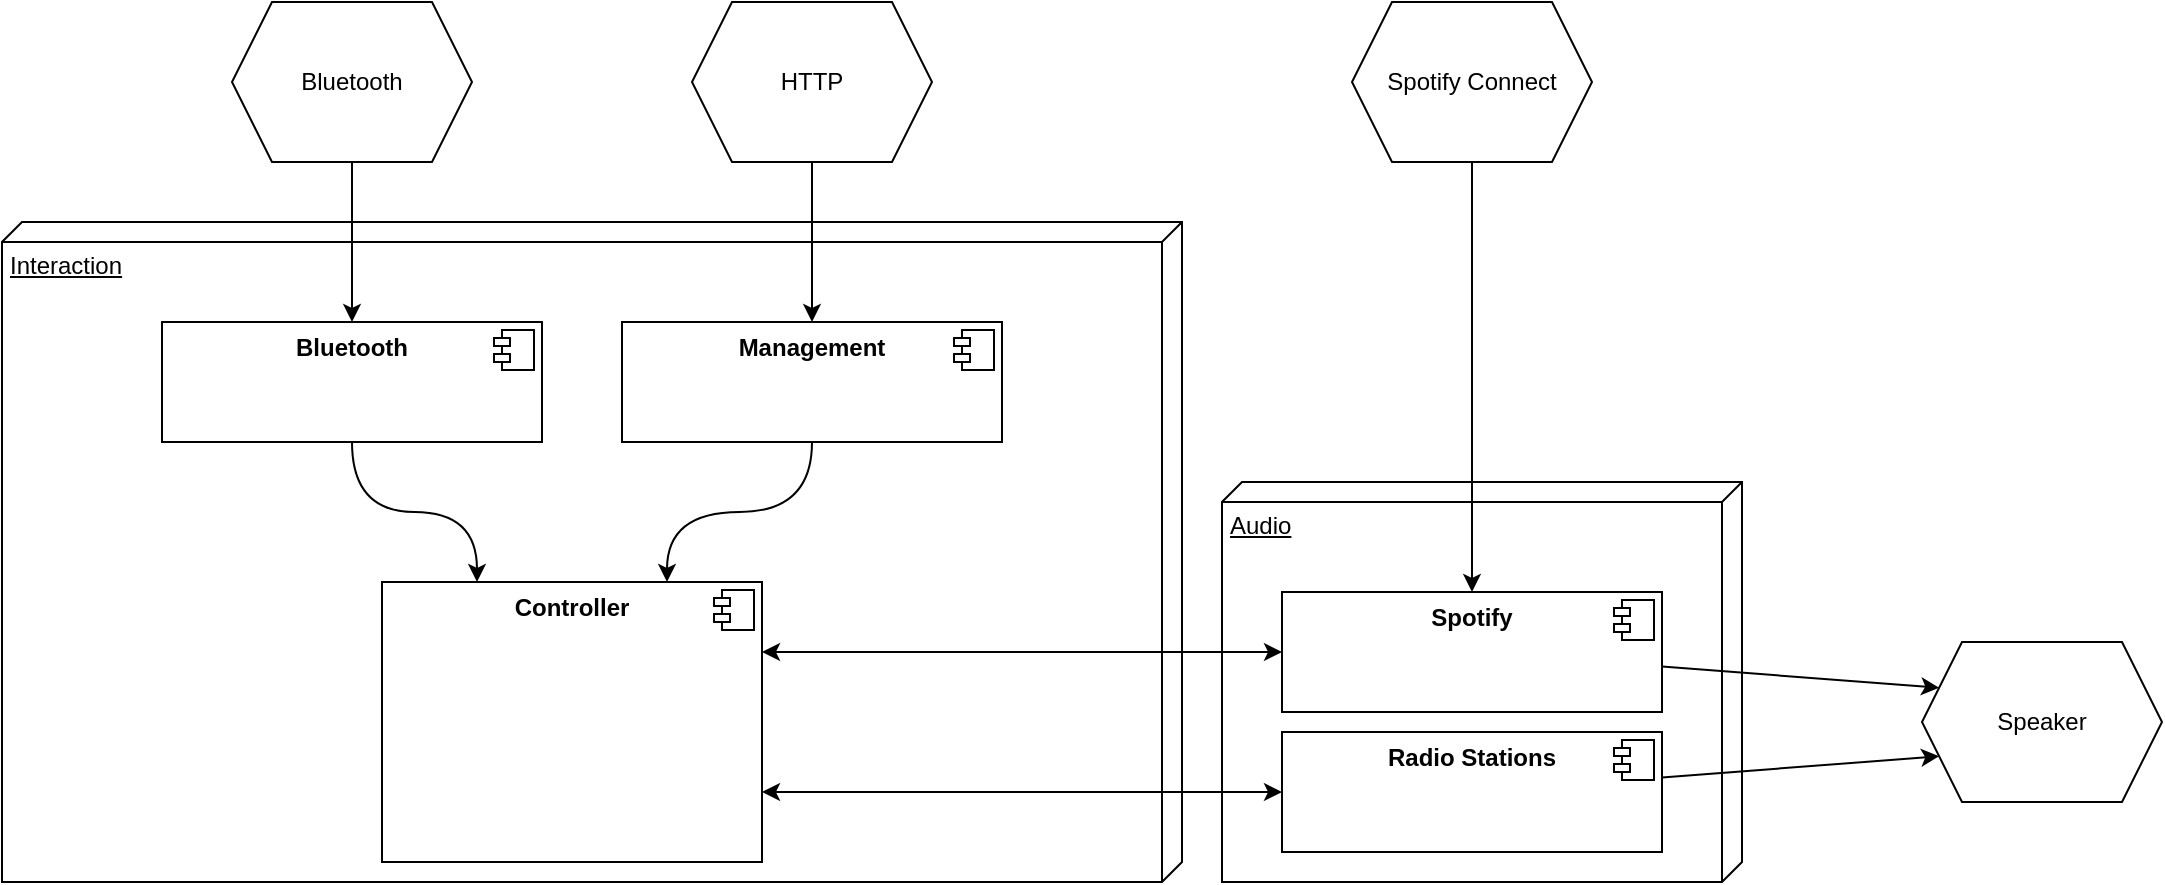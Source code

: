 <mxfile version="13.7.7" type="github">
  <diagram id="xbnkg5EebUnIhkIq8mLE" name="Page-1">
    <mxGraphModel dx="1422" dy="757" grid="1" gridSize="10" guides="1" tooltips="1" connect="1" arrows="1" fold="1" page="1" pageScale="1" pageWidth="827" pageHeight="1169" math="0" shadow="0">
      <root>
        <mxCell id="0" />
        <mxCell id="1" parent="0" />
        <mxCell id="kW9Id02vcL3iXu5io7B1-32" value="Audio" style="verticalAlign=top;align=left;spacingTop=8;spacingLeft=2;spacingRight=12;shape=cube;size=10;direction=south;fontStyle=4;html=1;" vertex="1" parent="1">
          <mxGeometry x="660" y="380" width="260" height="200" as="geometry" />
        </mxCell>
        <mxCell id="kW9Id02vcL3iXu5io7B1-3" value="Interaction" style="verticalAlign=top;align=left;spacingTop=8;spacingLeft=2;spacingRight=12;shape=cube;size=10;direction=south;fontStyle=4;html=1;" vertex="1" parent="1">
          <mxGeometry x="50" y="250" width="590" height="330" as="geometry" />
        </mxCell>
        <mxCell id="kW9Id02vcL3iXu5io7B1-14" style="rounded=0;orthogonalLoop=1;jettySize=auto;html=1;entryX=0;entryY=0.5;entryDx=0;entryDy=0;startArrow=classic;startFill=1;exitX=1;exitY=0.25;exitDx=0;exitDy=0;" edge="1" parent="1" source="kW9Id02vcL3iXu5io7B1-4" target="kW9Id02vcL3iXu5io7B1-6">
          <mxGeometry relative="1" as="geometry" />
        </mxCell>
        <mxCell id="kW9Id02vcL3iXu5io7B1-15" style="rounded=0;orthogonalLoop=1;jettySize=auto;html=1;startArrow=classic;startFill=1;exitX=1;exitY=0.75;exitDx=0;exitDy=0;" edge="1" parent="1" source="kW9Id02vcL3iXu5io7B1-4" target="kW9Id02vcL3iXu5io7B1-8">
          <mxGeometry relative="1" as="geometry" />
        </mxCell>
        <mxCell id="kW9Id02vcL3iXu5io7B1-4" value="&lt;p style=&quot;margin: 0px ; margin-top: 6px ; text-align: center&quot;&gt;&lt;b&gt;Controller&lt;/b&gt;&lt;/p&gt;" style="align=left;overflow=fill;html=1;dropTarget=0;" vertex="1" parent="1">
          <mxGeometry x="240" y="430" width="190" height="140" as="geometry" />
        </mxCell>
        <mxCell id="kW9Id02vcL3iXu5io7B1-5" value="" style="shape=component;jettyWidth=8;jettyHeight=4;" vertex="1" parent="kW9Id02vcL3iXu5io7B1-4">
          <mxGeometry x="1" width="20" height="20" relative="1" as="geometry">
            <mxPoint x="-24" y="4" as="offset" />
          </mxGeometry>
        </mxCell>
        <mxCell id="kW9Id02vcL3iXu5io7B1-38" style="rounded=0;orthogonalLoop=1;jettySize=auto;html=1;startArrow=none;startFill=0;entryX=0;entryY=0.25;entryDx=0;entryDy=0;" edge="1" parent="1" source="kW9Id02vcL3iXu5io7B1-6" target="kW9Id02vcL3iXu5io7B1-34">
          <mxGeometry relative="1" as="geometry" />
        </mxCell>
        <mxCell id="kW9Id02vcL3iXu5io7B1-6" value="&lt;p style=&quot;margin: 0px ; margin-top: 6px ; text-align: center&quot;&gt;&lt;b&gt;Spotify&lt;/b&gt;&lt;/p&gt;" style="align=left;overflow=fill;html=1;dropTarget=0;" vertex="1" parent="1">
          <mxGeometry x="690" y="435" width="190" height="60" as="geometry" />
        </mxCell>
        <mxCell id="kW9Id02vcL3iXu5io7B1-7" value="" style="shape=component;jettyWidth=8;jettyHeight=4;" vertex="1" parent="kW9Id02vcL3iXu5io7B1-6">
          <mxGeometry x="1" width="20" height="20" relative="1" as="geometry">
            <mxPoint x="-24" y="4" as="offset" />
          </mxGeometry>
        </mxCell>
        <mxCell id="kW9Id02vcL3iXu5io7B1-39" style="rounded=0;orthogonalLoop=1;jettySize=auto;html=1;entryX=0;entryY=0.75;entryDx=0;entryDy=0;startArrow=none;startFill=0;" edge="1" parent="1" source="kW9Id02vcL3iXu5io7B1-8" target="kW9Id02vcL3iXu5io7B1-34">
          <mxGeometry relative="1" as="geometry" />
        </mxCell>
        <mxCell id="kW9Id02vcL3iXu5io7B1-8" value="&lt;p style=&quot;margin: 0px ; margin-top: 6px ; text-align: center&quot;&gt;&lt;b&gt;Radio Stations&lt;/b&gt;&lt;/p&gt;" style="align=left;overflow=fill;html=1;dropTarget=0;" vertex="1" parent="1">
          <mxGeometry x="690" y="505" width="190" height="60" as="geometry" />
        </mxCell>
        <mxCell id="kW9Id02vcL3iXu5io7B1-9" value="" style="shape=component;jettyWidth=8;jettyHeight=4;" vertex="1" parent="kW9Id02vcL3iXu5io7B1-8">
          <mxGeometry x="1" width="20" height="20" relative="1" as="geometry">
            <mxPoint x="-24" y="4" as="offset" />
          </mxGeometry>
        </mxCell>
        <mxCell id="kW9Id02vcL3iXu5io7B1-21" style="edgeStyle=orthogonalEdgeStyle;curved=1;rounded=0;orthogonalLoop=1;jettySize=auto;html=1;entryX=0.25;entryY=0;entryDx=0;entryDy=0;" edge="1" parent="1" source="kW9Id02vcL3iXu5io7B1-17" target="kW9Id02vcL3iXu5io7B1-4">
          <mxGeometry relative="1" as="geometry" />
        </mxCell>
        <mxCell id="kW9Id02vcL3iXu5io7B1-17" value="&lt;p style=&quot;margin: 0px ; margin-top: 6px ; text-align: center&quot;&gt;&lt;b&gt;Bluetooth&lt;/b&gt;&lt;/p&gt;" style="align=left;overflow=fill;html=1;dropTarget=0;" vertex="1" parent="1">
          <mxGeometry x="130" y="300" width="190" height="60" as="geometry" />
        </mxCell>
        <mxCell id="kW9Id02vcL3iXu5io7B1-18" value="" style="shape=component;jettyWidth=8;jettyHeight=4;" vertex="1" parent="kW9Id02vcL3iXu5io7B1-17">
          <mxGeometry x="1" width="20" height="20" relative="1" as="geometry">
            <mxPoint x="-24" y="4" as="offset" />
          </mxGeometry>
        </mxCell>
        <mxCell id="kW9Id02vcL3iXu5io7B1-22" style="edgeStyle=orthogonalEdgeStyle;curved=1;rounded=0;orthogonalLoop=1;jettySize=auto;html=1;entryX=0.75;entryY=0;entryDx=0;entryDy=0;" edge="1" parent="1" source="kW9Id02vcL3iXu5io7B1-19" target="kW9Id02vcL3iXu5io7B1-4">
          <mxGeometry relative="1" as="geometry" />
        </mxCell>
        <mxCell id="kW9Id02vcL3iXu5io7B1-19" value="&lt;p style=&quot;margin: 0px ; margin-top: 6px ; text-align: center&quot;&gt;&lt;b&gt;Management&lt;/b&gt;&lt;/p&gt;" style="align=left;overflow=fill;html=1;dropTarget=0;" vertex="1" parent="1">
          <mxGeometry x="360" y="300" width="190" height="60" as="geometry" />
        </mxCell>
        <mxCell id="kW9Id02vcL3iXu5io7B1-20" value="" style="shape=component;jettyWidth=8;jettyHeight=4;" vertex="1" parent="kW9Id02vcL3iXu5io7B1-19">
          <mxGeometry x="1" width="20" height="20" relative="1" as="geometry">
            <mxPoint x="-24" y="4" as="offset" />
          </mxGeometry>
        </mxCell>
        <mxCell id="kW9Id02vcL3iXu5io7B1-30" style="edgeStyle=none;rounded=0;orthogonalLoop=1;jettySize=auto;html=1;entryX=0.5;entryY=0;entryDx=0;entryDy=0;" edge="1" parent="1" source="kW9Id02vcL3iXu5io7B1-26" target="kW9Id02vcL3iXu5io7B1-17">
          <mxGeometry relative="1" as="geometry" />
        </mxCell>
        <mxCell id="kW9Id02vcL3iXu5io7B1-26" value="Bluetooth" style="shape=hexagon;perimeter=hexagonPerimeter2;whiteSpace=wrap;html=1;fixedSize=1;" vertex="1" parent="1">
          <mxGeometry x="165" y="140" width="120" height="80" as="geometry" />
        </mxCell>
        <mxCell id="kW9Id02vcL3iXu5io7B1-31" style="edgeStyle=none;rounded=0;orthogonalLoop=1;jettySize=auto;html=1;" edge="1" parent="1" source="kW9Id02vcL3iXu5io7B1-27" target="kW9Id02vcL3iXu5io7B1-19">
          <mxGeometry relative="1" as="geometry" />
        </mxCell>
        <mxCell id="kW9Id02vcL3iXu5io7B1-27" value="HTTP" style="shape=hexagon;perimeter=hexagonPerimeter2;whiteSpace=wrap;html=1;fixedSize=1;" vertex="1" parent="1">
          <mxGeometry x="395" y="140" width="120" height="80" as="geometry" />
        </mxCell>
        <mxCell id="kW9Id02vcL3iXu5io7B1-29" style="rounded=0;orthogonalLoop=1;jettySize=auto;html=1;entryX=0.5;entryY=0;entryDx=0;entryDy=0;" edge="1" parent="1" source="kW9Id02vcL3iXu5io7B1-28" target="kW9Id02vcL3iXu5io7B1-6">
          <mxGeometry relative="1" as="geometry" />
        </mxCell>
        <mxCell id="kW9Id02vcL3iXu5io7B1-28" value="Spotify Connect" style="shape=hexagon;perimeter=hexagonPerimeter2;whiteSpace=wrap;html=1;fixedSize=1;" vertex="1" parent="1">
          <mxGeometry x="725" y="140" width="120" height="80" as="geometry" />
        </mxCell>
        <mxCell id="kW9Id02vcL3iXu5io7B1-34" value="Speaker" style="shape=hexagon;perimeter=hexagonPerimeter2;whiteSpace=wrap;html=1;fixedSize=1;" vertex="1" parent="1">
          <mxGeometry x="1010" y="460" width="120" height="80" as="geometry" />
        </mxCell>
      </root>
    </mxGraphModel>
  </diagram>
</mxfile>
